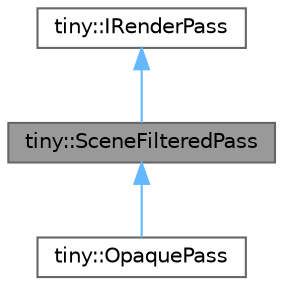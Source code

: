 digraph "tiny::SceneFilteredPass"
{
 // LATEX_PDF_SIZE
  bgcolor="transparent";
  edge [fontname=Helvetica,fontsize=10,labelfontname=Helvetica,labelfontsize=10];
  node [fontname=Helvetica,fontsize=10,shape=box,height=0.2,width=0.4];
  Node1 [id="Node000001",label="tiny::SceneFilteredPass",height=0.2,width=0.4,color="gray40", fillcolor="grey60", style="filled", fontcolor="black",tooltip=" "];
  Node2 -> Node1 [id="edge1_Node000001_Node000002",dir="back",color="steelblue1",style="solid",tooltip=" "];
  Node2 [id="Node000002",label="tiny::IRenderPass",height=0.2,width=0.4,color="gray40", fillcolor="white", style="filled",URL="$classtiny_1_1_i_render_pass.html",tooltip=" "];
  Node1 -> Node3 [id="edge2_Node000001_Node000003",dir="back",color="steelblue1",style="solid",tooltip=" "];
  Node3 [id="Node000003",label="tiny::OpaquePass",height=0.2,width=0.4,color="gray40", fillcolor="white", style="filled",URL="$classtiny_1_1_opaque_pass.html",tooltip=" "];
}
